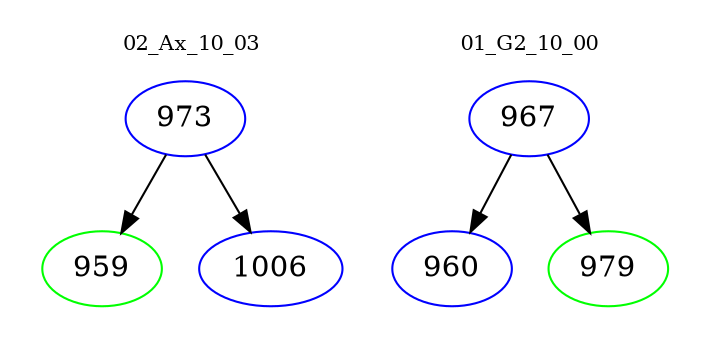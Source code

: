 digraph{
subgraph cluster_0 {
color = white
label = "02_Ax_10_03";
fontsize=10;
T0_973 [label="973", color="blue"]
T0_973 -> T0_959 [color="black"]
T0_959 [label="959", color="green"]
T0_973 -> T0_1006 [color="black"]
T0_1006 [label="1006", color="blue"]
}
subgraph cluster_1 {
color = white
label = "01_G2_10_00";
fontsize=10;
T1_967 [label="967", color="blue"]
T1_967 -> T1_960 [color="black"]
T1_960 [label="960", color="blue"]
T1_967 -> T1_979 [color="black"]
T1_979 [label="979", color="green"]
}
}
